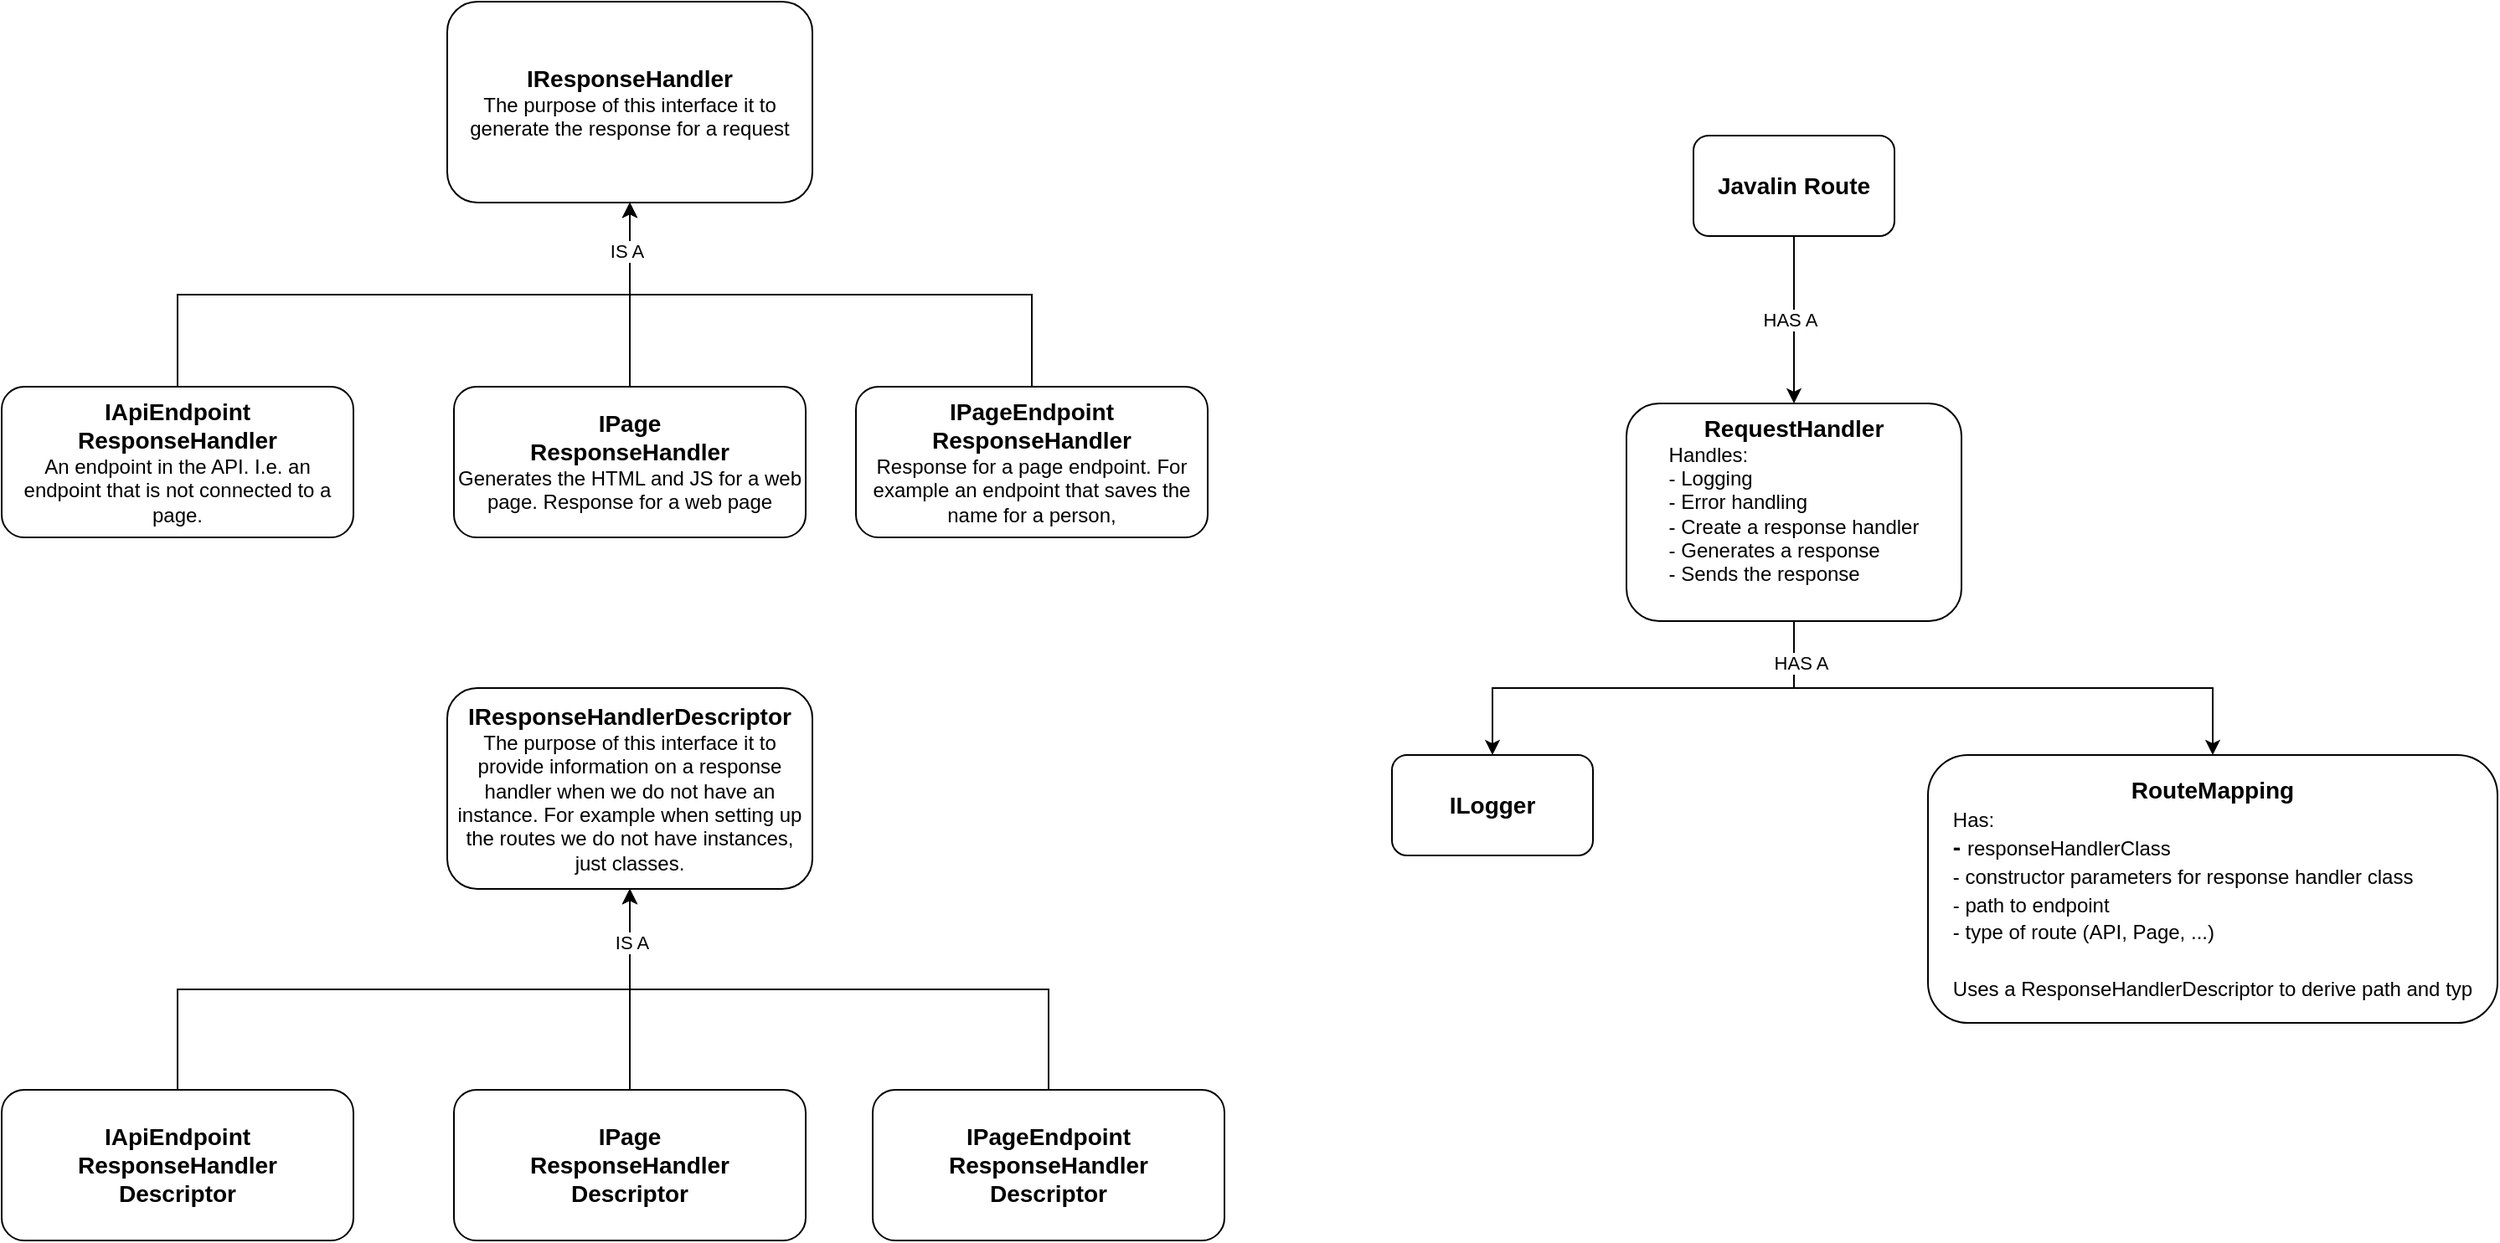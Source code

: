 <mxfile version="22.1.22" type="embed">
  <diagram id="23iRSUPoRavnBvh4doch" name="Page-1">
    <mxGraphModel dx="1430" dy="1165" grid="1" gridSize="10" guides="1" tooltips="1" connect="1" arrows="1" fold="1" page="1" pageScale="1" pageWidth="827" pageHeight="1169" math="0" shadow="0">
      <root>
        <mxCell id="0" />
        <mxCell id="1" parent="0" />
        <mxCell id="4" value="&lt;b&gt;&lt;font style=&quot;font-size: 14px;&quot;&gt;IResponseHandler&lt;/font&gt;&lt;/b&gt;&lt;br&gt;The purpose of this interface it to generate the response for a request" style="rounded=1;whiteSpace=wrap;html=1;" vertex="1" parent="1">
          <mxGeometry x="346" y="90" width="218" height="120" as="geometry" />
        </mxCell>
        <mxCell id="8" style="edgeStyle=orthogonalEdgeStyle;rounded=0;orthogonalLoop=1;jettySize=auto;html=1;exitX=0.5;exitY=0;exitDx=0;exitDy=0;entryX=0.5;entryY=1;entryDx=0;entryDy=0;" edge="1" parent="1" source="5" target="4">
          <mxGeometry relative="1" as="geometry" />
        </mxCell>
        <mxCell id="5" value="&lt;font style=&quot;font-size: 14px;&quot;&gt;&lt;b&gt;IPage&lt;br&gt;ResponseHandler&lt;/b&gt;&lt;/font&gt;&lt;br&gt;Generates the HTML and JS for a web page. Response for a web page" style="rounded=1;whiteSpace=wrap;html=1;" vertex="1" parent="1">
          <mxGeometry x="350" y="320" width="210" height="90" as="geometry" />
        </mxCell>
        <mxCell id="9" style="edgeStyle=orthogonalEdgeStyle;rounded=0;orthogonalLoop=1;jettySize=auto;html=1;exitX=0.5;exitY=0;exitDx=0;exitDy=0;entryX=0.5;entryY=1;entryDx=0;entryDy=0;" edge="1" parent="1" source="6" target="4">
          <mxGeometry relative="1" as="geometry" />
        </mxCell>
        <mxCell id="6" value="&lt;font style=&quot;font-size: 14px;&quot;&gt;&lt;b&gt;IPageEndpoint&lt;br&gt;ResponseHandler&lt;/b&gt;&lt;/font&gt;&lt;br&gt;Response for a page endpoint. For example an endpoint that saves the name for a person," style="rounded=1;whiteSpace=wrap;html=1;" vertex="1" parent="1">
          <mxGeometry x="590" y="320" width="210" height="90" as="geometry" />
        </mxCell>
        <mxCell id="10" style="edgeStyle=orthogonalEdgeStyle;rounded=0;orthogonalLoop=1;jettySize=auto;html=1;exitX=0.5;exitY=0;exitDx=0;exitDy=0;entryX=0.5;entryY=1;entryDx=0;entryDy=0;" edge="1" parent="1" source="7" target="4">
          <mxGeometry relative="1" as="geometry" />
        </mxCell>
        <mxCell id="23" value="IS A" style="edgeLabel;html=1;align=center;verticalAlign=middle;resizable=0;points=[];" vertex="1" connectable="0" parent="10">
          <mxGeometry x="0.847" y="2" relative="1" as="geometry">
            <mxPoint as="offset" />
          </mxGeometry>
        </mxCell>
        <mxCell id="7" value="&lt;font style=&quot;font-size: 14px;&quot;&gt;&lt;b&gt;IApiEndpoint&lt;br&gt;ResponseHandler&lt;/b&gt;&lt;/font&gt;&lt;br&gt;An endpoint in the API. I.e. an endpoint that is not connected to a page." style="rounded=1;whiteSpace=wrap;html=1;" vertex="1" parent="1">
          <mxGeometry x="80" y="320" width="210" height="90" as="geometry" />
        </mxCell>
        <mxCell id="11" value="&lt;b&gt;&lt;font style=&quot;font-size: 14px;&quot;&gt;IResponseHandlerDescriptor&lt;/font&gt;&lt;/b&gt;&lt;br&gt;The purpose of this interface it to provide information on a response handler when we do not have an instance. For example when setting up the routes we do not have instances, just classes." style="rounded=1;whiteSpace=wrap;html=1;" vertex="1" parent="1">
          <mxGeometry x="346" y="500" width="218" height="120" as="geometry" />
        </mxCell>
        <mxCell id="25" style="edgeStyle=orthogonalEdgeStyle;rounded=0;orthogonalLoop=1;jettySize=auto;html=1;exitX=0.5;exitY=0;exitDx=0;exitDy=0;entryX=0.5;entryY=1;entryDx=0;entryDy=0;" edge="1" parent="1" source="13" target="11">
          <mxGeometry relative="1" as="geometry" />
        </mxCell>
        <mxCell id="13" value="&lt;font style=&quot;font-size: 14px;&quot;&gt;&lt;b&gt;IApiEndpoint&lt;br&gt;ResponseHandler&lt;br&gt;&lt;/b&gt;&lt;/font&gt;&lt;font style=&quot;font-size: 14px;&quot;&gt;&lt;b&gt;Descriptor&lt;/b&gt;&lt;/font&gt;&lt;br&gt;" style="rounded=1;whiteSpace=wrap;html=1;" vertex="1" parent="1">
          <mxGeometry x="80" y="740" width="210" height="90" as="geometry" />
        </mxCell>
        <mxCell id="27" style="edgeStyle=orthogonalEdgeStyle;rounded=0;orthogonalLoop=1;jettySize=auto;html=1;exitX=0.5;exitY=0;exitDx=0;exitDy=0;entryX=0.5;entryY=1;entryDx=0;entryDy=0;" edge="1" parent="1" source="14" target="11">
          <mxGeometry relative="1" as="geometry" />
        </mxCell>
        <mxCell id="14" value="&lt;font style=&quot;font-size: 14px;&quot;&gt;&lt;b&gt;IPageEndpoint&lt;br&gt;ResponseHandler &lt;br&gt;Descriptor&lt;/b&gt;&lt;/font&gt;&lt;br&gt;" style="rounded=1;whiteSpace=wrap;html=1;" vertex="1" parent="1">
          <mxGeometry x="600" y="740" width="210" height="90" as="geometry" />
        </mxCell>
        <mxCell id="26" style="edgeStyle=orthogonalEdgeStyle;rounded=0;orthogonalLoop=1;jettySize=auto;html=1;exitX=0.5;exitY=0;exitDx=0;exitDy=0;" edge="1" parent="1" source="15" target="11">
          <mxGeometry relative="1" as="geometry" />
        </mxCell>
        <mxCell id="28" value="IS A" style="edgeLabel;html=1;align=center;verticalAlign=middle;resizable=0;points=[];" vertex="1" connectable="0" parent="26">
          <mxGeometry x="0.467" y="-1" relative="1" as="geometry">
            <mxPoint as="offset" />
          </mxGeometry>
        </mxCell>
        <mxCell id="15" value="&lt;font style=&quot;font-size: 14px;&quot;&gt;&lt;b&gt;IPage&lt;br&gt;ResponseHandler&lt;br&gt;Descriptor&lt;/b&gt;&lt;/font&gt;&lt;br&gt;" style="rounded=1;whiteSpace=wrap;html=1;" vertex="1" parent="1">
          <mxGeometry x="350" y="740" width="210" height="90" as="geometry" />
        </mxCell>
        <mxCell id="21" style="edgeStyle=orthogonalEdgeStyle;rounded=0;orthogonalLoop=1;jettySize=auto;html=1;exitX=0.5;exitY=1;exitDx=0;exitDy=0;entryX=0.5;entryY=0;entryDx=0;entryDy=0;" edge="1" parent="1" source="19" target="20">
          <mxGeometry relative="1" as="geometry" />
        </mxCell>
        <mxCell id="22" value="HAS A&amp;nbsp;" style="edgeLabel;html=1;align=center;verticalAlign=middle;resizable=0;points=[];" vertex="1" connectable="0" parent="21">
          <mxGeometry x="-0.011" y="-1" relative="1" as="geometry">
            <mxPoint as="offset" />
          </mxGeometry>
        </mxCell>
        <mxCell id="19" value="&lt;b&gt;&lt;font style=&quot;font-size: 14px;&quot;&gt;Javalin Route&lt;/font&gt;&lt;/b&gt;" style="rounded=1;whiteSpace=wrap;html=1;" vertex="1" parent="1">
          <mxGeometry x="1090" y="170" width="120" height="60" as="geometry" />
        </mxCell>
        <mxCell id="30" style="edgeStyle=orthogonalEdgeStyle;rounded=0;orthogonalLoop=1;jettySize=auto;html=1;exitX=0.5;exitY=1;exitDx=0;exitDy=0;entryX=0.5;entryY=0;entryDx=0;entryDy=0;startArrow=none;startFill=0;endArrow=classic;endFill=1;" edge="1" parent="1" source="20" target="29">
          <mxGeometry relative="1" as="geometry" />
        </mxCell>
        <mxCell id="20" value="&lt;b&gt;&lt;font style=&quot;font-size: 14px;&quot;&gt;RequestHandler&lt;/font&gt;&lt;/b&gt;&lt;br&gt;&lt;div style=&quot;text-align: left;&quot;&gt;&lt;span style=&quot;background-color: initial;&quot;&gt;Handles:&lt;/span&gt;&lt;/div&gt;&lt;div style=&quot;text-align: left;&quot;&gt;&lt;span style=&quot;background-color: initial;&quot;&gt;- Logging&lt;/span&gt;&lt;/div&gt;&lt;div style=&quot;text-align: left;&quot;&gt;&lt;span style=&quot;background-color: initial;&quot;&gt;- Error handling&lt;/span&gt;&lt;/div&gt;&lt;div style=&quot;text-align: left;&quot;&gt;&lt;span style=&quot;background-color: initial;&quot;&gt;- Create a response handler&lt;/span&gt;&lt;/div&gt;&lt;div style=&quot;text-align: left;&quot;&gt;&lt;span style=&quot;background-color: initial;&quot;&gt;- Generates a response&lt;/span&gt;&lt;/div&gt;&lt;div style=&quot;text-align: left;&quot;&gt;&lt;span style=&quot;background-color: initial;&quot;&gt;- Sends the response&lt;/span&gt;&lt;/div&gt;&lt;div style=&quot;text-align: left;&quot;&gt;&lt;br&gt;&lt;/div&gt;" style="rounded=1;whiteSpace=wrap;html=1;" vertex="1" parent="1">
          <mxGeometry x="1050" y="330" width="200" height="130" as="geometry" />
        </mxCell>
        <mxCell id="29" value="&lt;b&gt;&lt;font style=&quot;font-size: 14px;&quot;&gt;ILogger&lt;/font&gt;&lt;/b&gt;" style="rounded=1;whiteSpace=wrap;html=1;" vertex="1" parent="1">
          <mxGeometry x="910" y="540" width="120" height="60" as="geometry" />
        </mxCell>
        <mxCell id="33" style="edgeStyle=orthogonalEdgeStyle;rounded=0;orthogonalLoop=1;jettySize=auto;html=1;exitX=0.5;exitY=0;exitDx=0;exitDy=0;startArrow=classic;startFill=1;endArrow=none;endFill=0;" edge="1" parent="1" source="32" target="20">
          <mxGeometry relative="1" as="geometry" />
        </mxCell>
        <mxCell id="34" value="HAS A" style="edgeLabel;html=1;align=center;verticalAlign=middle;resizable=0;points=[];" vertex="1" connectable="0" parent="33">
          <mxGeometry x="0.849" y="-4" relative="1" as="geometry">
            <mxPoint as="offset" />
          </mxGeometry>
        </mxCell>
        <mxCell id="32" value="&lt;font style=&quot;font-size: 14px;&quot;&gt;&lt;b&gt;RouteMapping&lt;/b&gt;&lt;br&gt;&lt;div style=&quot;text-align: left;&quot;&gt;&lt;span style=&quot;background-color: initial; font-size: 12px;&quot;&gt;Has:&lt;/span&gt;&lt;/div&gt;&lt;div style=&quot;font-weight: bold; text-align: left;&quot;&gt;&lt;b style=&quot;background-color: initial; font-size: 12px;&quot;&gt;&lt;font style=&quot;font-size: 14px;&quot;&gt;-&amp;nbsp;&lt;/font&gt;&lt;/b&gt;&lt;span style=&quot;background-color: initial; font-size: 12px; font-weight: normal;&quot;&gt;responseHandlerClass&lt;/span&gt;&lt;/div&gt;&lt;div style=&quot;font-weight: bold; text-align: left;&quot;&gt;&lt;span style=&quot;background-color: initial; font-size: 12px; font-weight: normal;&quot;&gt;- constructor parameters for response handler class&lt;/span&gt;&lt;/div&gt;&lt;div style=&quot;font-weight: bold; text-align: left;&quot;&gt;&lt;span style=&quot;background-color: initial; font-size: 12px; font-weight: normal;&quot;&gt;- path to endpoint&lt;/span&gt;&lt;/div&gt;&lt;div style=&quot;font-weight: bold; text-align: left;&quot;&gt;&lt;span style=&quot;background-color: initial; font-size: 12px; font-weight: normal;&quot;&gt;- type of route (API, Page, ...)&lt;/span&gt;&lt;/div&gt;&lt;div style=&quot;font-weight: bold; text-align: left;&quot;&gt;&lt;span style=&quot;background-color: initial; font-size: 12px; font-weight: normal;&quot;&gt;&lt;br&gt;&lt;/span&gt;&lt;/div&gt;&lt;div style=&quot;font-weight: bold; text-align: left;&quot;&gt;&lt;span style=&quot;background-color: initial; font-size: 12px; font-weight: normal;&quot;&gt;Uses a ResponseHandlerDescriptor to derive path and typ&lt;/span&gt;&lt;/div&gt;&lt;/font&gt;" style="rounded=1;whiteSpace=wrap;html=1;" vertex="1" parent="1">
          <mxGeometry x="1230" y="540" width="340" height="160" as="geometry" />
        </mxCell>
      </root>
    </mxGraphModel>
  </diagram>
</mxfile>
